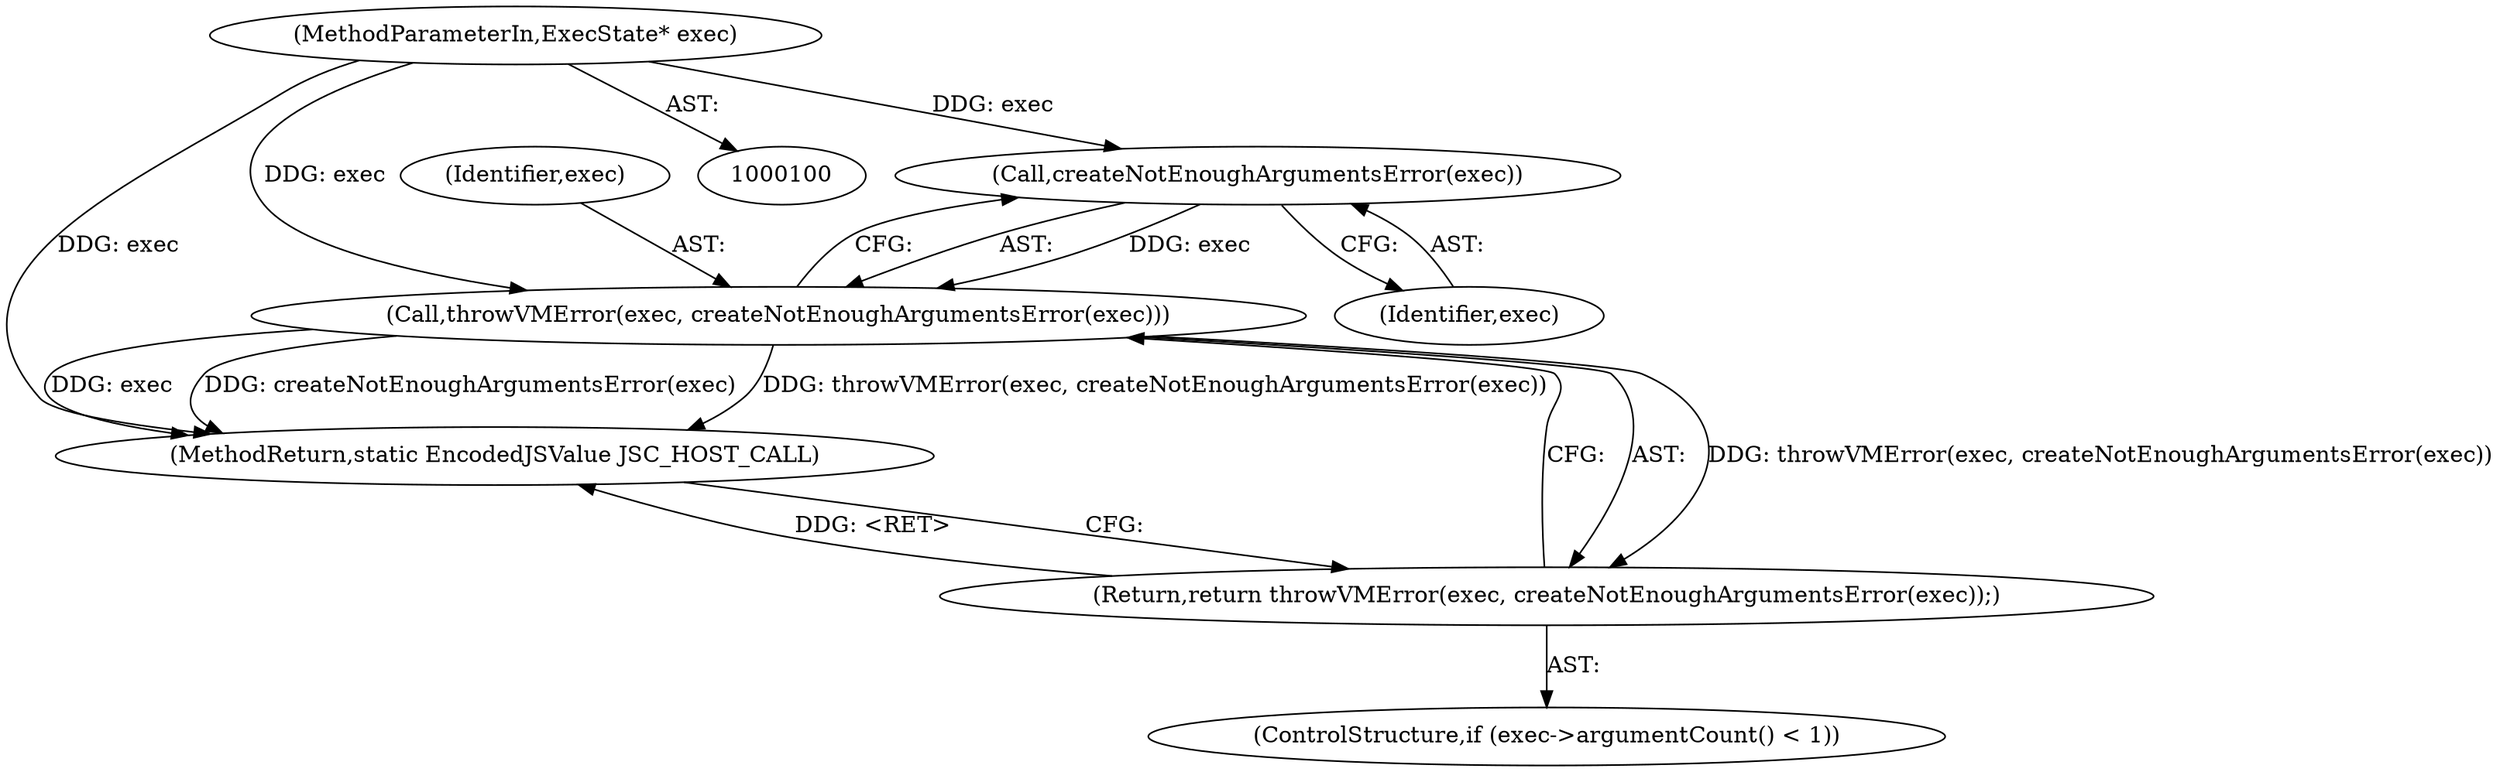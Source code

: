 digraph "0_Chrome_b944f670bb7a8a919daac497a4ea0536c954c201_22@API" {
"1000110" [label="(Call,createNotEnoughArgumentsError(exec))"];
"1000101" [label="(MethodParameterIn,ExecState* exec)"];
"1000108" [label="(Call,throwVMError(exec, createNotEnoughArgumentsError(exec)))"];
"1000107" [label="(Return,return throwVMError(exec, createNotEnoughArgumentsError(exec));)"];
"1000109" [label="(Identifier,exec)"];
"1000108" [label="(Call,throwVMError(exec, createNotEnoughArgumentsError(exec)))"];
"1000123" [label="(MethodReturn,static EncodedJSValue JSC_HOST_CALL)"];
"1000111" [label="(Identifier,exec)"];
"1000110" [label="(Call,createNotEnoughArgumentsError(exec))"];
"1000103" [label="(ControlStructure,if (exec->argumentCount() < 1))"];
"1000107" [label="(Return,return throwVMError(exec, createNotEnoughArgumentsError(exec));)"];
"1000101" [label="(MethodParameterIn,ExecState* exec)"];
"1000110" -> "1000108"  [label="AST: "];
"1000110" -> "1000111"  [label="CFG: "];
"1000111" -> "1000110"  [label="AST: "];
"1000108" -> "1000110"  [label="CFG: "];
"1000110" -> "1000108"  [label="DDG: exec"];
"1000101" -> "1000110"  [label="DDG: exec"];
"1000101" -> "1000100"  [label="AST: "];
"1000101" -> "1000123"  [label="DDG: exec"];
"1000101" -> "1000108"  [label="DDG: exec"];
"1000108" -> "1000107"  [label="AST: "];
"1000109" -> "1000108"  [label="AST: "];
"1000107" -> "1000108"  [label="CFG: "];
"1000108" -> "1000123"  [label="DDG: throwVMError(exec, createNotEnoughArgumentsError(exec))"];
"1000108" -> "1000123"  [label="DDG: exec"];
"1000108" -> "1000123"  [label="DDG: createNotEnoughArgumentsError(exec)"];
"1000108" -> "1000107"  [label="DDG: throwVMError(exec, createNotEnoughArgumentsError(exec))"];
"1000107" -> "1000103"  [label="AST: "];
"1000123" -> "1000107"  [label="CFG: "];
"1000107" -> "1000123"  [label="DDG: <RET>"];
}
